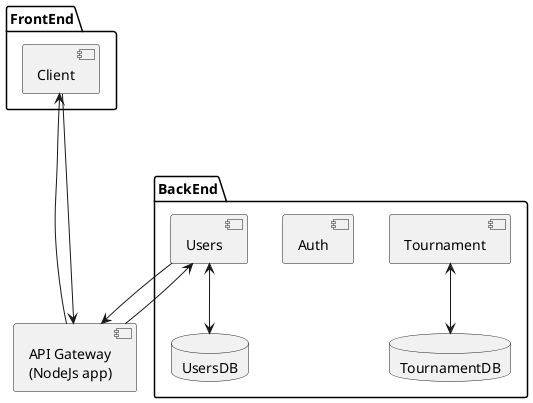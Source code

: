 @startuml
skinparam componentLayout vertical

package FrontEnd {
	component [Client]
}

component [API Gateway\n(NodeJs app)] as AG

package BackEnd {
	component [Users]
	database UsersDB

	component [Auth]

	component [Tournament]
	database TournamentDB
}

Client --down--> AG
AG --> Client
AG --down--> Users
Users --> AG

Users <--> UsersDB
Tournament <--> TournamentDB

@enduml
